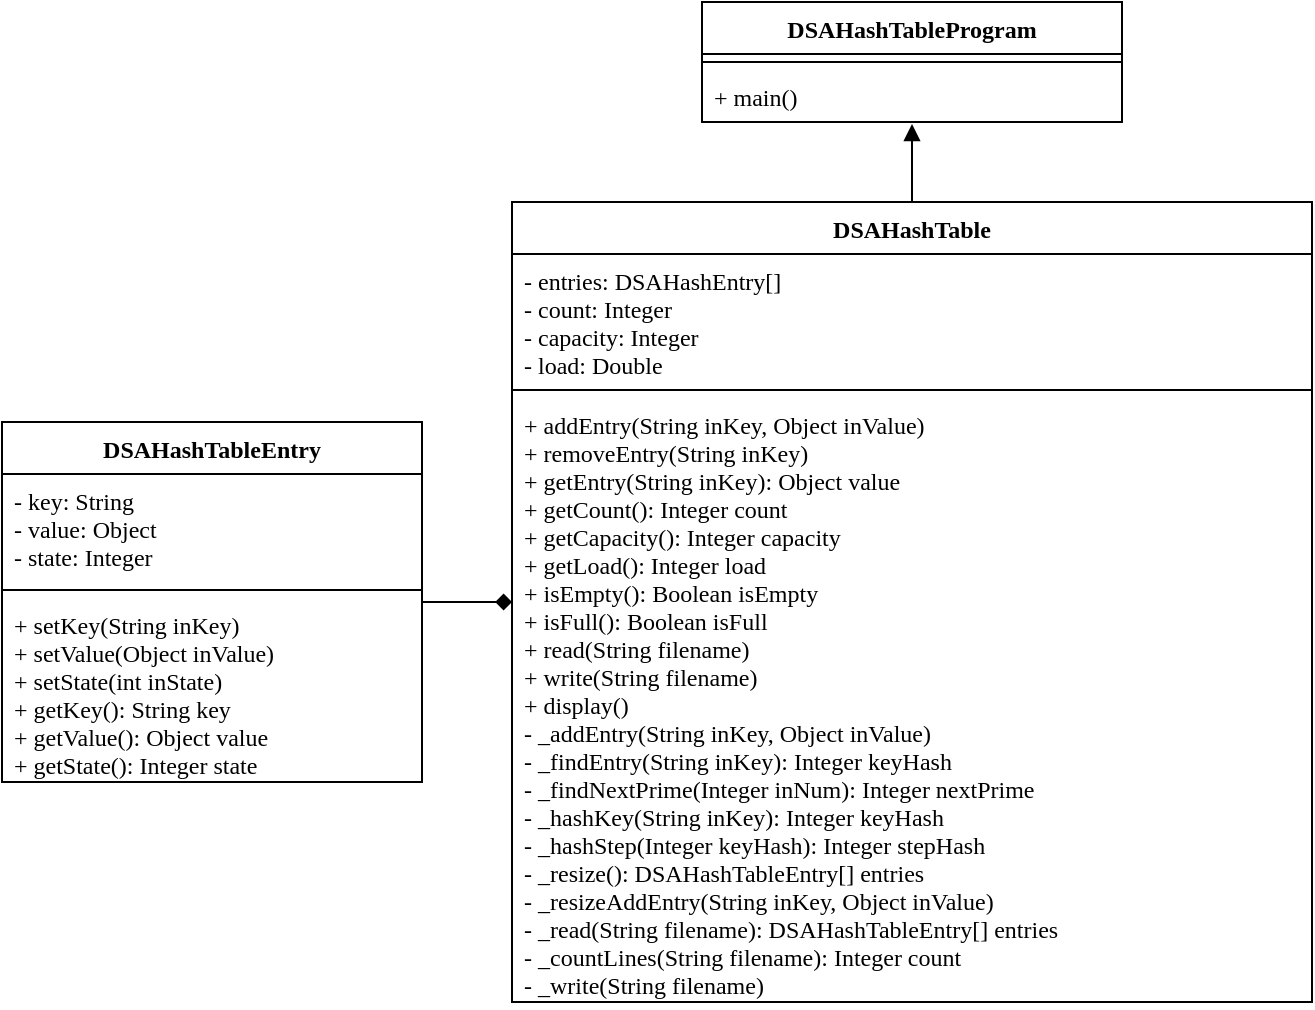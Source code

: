 <mxfile version="13.7.3" type="device"><diagram id="Ptf1XDcUshAJHyFpFtnE" name="Page-1"><mxGraphModel dx="1310" dy="1042" grid="1" gridSize="10" guides="1" tooltips="1" connect="1" arrows="1" fold="1" page="1" pageScale="1" pageWidth="800" pageHeight="800" math="0" shadow="0"><root><mxCell id="0"/><mxCell id="1" parent="0"/><mxCell id="ZOvoqp8BJXh1wy40Sb7h-14" style="edgeStyle=orthogonalEdgeStyle;rounded=0;orthogonalLoop=1;jettySize=auto;html=1;exitX=0.5;exitY=0;exitDx=0;exitDy=0;entryX=0.5;entryY=1.038;entryDx=0;entryDy=0;entryPerimeter=0;endArrow=block;endFill=1;fontFamily=Fira Code;" parent="1" source="ZOvoqp8BJXh1wy40Sb7h-1" target="ZOvoqp8BJXh1wy40Sb7h-13" edge="1"><mxGeometry relative="1" as="geometry"/></mxCell><mxCell id="d1zM8lc23s3PxBDKurhv-2" style="edgeStyle=orthogonalEdgeStyle;rounded=0;orthogonalLoop=1;jettySize=auto;html=1;entryX=0;entryY=0.5;entryDx=0;entryDy=0;endArrow=diamond;endFill=1;" edge="1" parent="1" source="ZOvoqp8BJXh1wy40Sb7h-5" target="ZOvoqp8BJXh1wy40Sb7h-1"><mxGeometry relative="1" as="geometry"/></mxCell><mxCell id="ZOvoqp8BJXh1wy40Sb7h-1" value="DSAHashTable" style="swimlane;fontStyle=1;align=center;verticalAlign=top;childLayout=stackLayout;horizontal=1;startSize=26;horizontalStack=0;resizeParent=1;resizeParentMax=0;resizeLast=0;collapsible=1;marginBottom=0;fontFamily=Fira Code;" parent="1" vertex="1"><mxGeometry x="328" y="250" width="400" height="400" as="geometry"/></mxCell><mxCell id="ZOvoqp8BJXh1wy40Sb7h-2" value="- entries: DSAHashEntry[]&#10;- count: Integer&#10;- capacity: Integer&#10;- load: Double" style="text;strokeColor=none;fillColor=none;align=left;verticalAlign=top;spacingLeft=4;spacingRight=4;overflow=hidden;rotatable=0;points=[[0,0.5],[1,0.5]];portConstraint=eastwest;fontFamily=Fira Code;" parent="ZOvoqp8BJXh1wy40Sb7h-1" vertex="1"><mxGeometry y="26" width="400" height="64" as="geometry"/></mxCell><mxCell id="ZOvoqp8BJXh1wy40Sb7h-3" value="" style="line;strokeWidth=1;fillColor=none;align=left;verticalAlign=middle;spacingTop=-1;spacingLeft=3;spacingRight=3;rotatable=0;labelPosition=right;points=[];portConstraint=eastwest;" parent="ZOvoqp8BJXh1wy40Sb7h-1" vertex="1"><mxGeometry y="90" width="400" height="8" as="geometry"/></mxCell><mxCell id="ZOvoqp8BJXh1wy40Sb7h-4" value="+ addEntry(String inKey, Object inValue)&#10;+ removeEntry(String inKey)&#10;+ getEntry(String inKey): Object value&#10;+ getCount(): Integer count&#10;+ getCapacity(): Integer capacity&#10;+ getLoad(): Integer load&#10;+ isEmpty(): Boolean isEmpty&#10;+ isFull(): Boolean isFull&#10;+ read(String filename)&#10;+ write(String filename)&#10;+ display()&#10;- _addEntry(String inKey, Object inValue)&#10;- _findEntry(String inKey): Integer keyHash&#10;- _findNextPrime(Integer inNum): Integer nextPrime&#10;- _hashKey(String inKey): Integer keyHash&#10;- _hashStep(Integer keyHash): Integer stepHash&#10;- _resize(): DSAHashTableEntry[] entries&#10;- _resizeAddEntry(String inKey, Object inValue)&#10;- _read(String filename): DSAHashTableEntry[] entries&#10;- _countLines(String filename): Integer count&#10;- _write(String filename)&#10;&#10;&#10;" style="text;strokeColor=none;fillColor=none;align=left;verticalAlign=top;spacingLeft=4;spacingRight=4;overflow=hidden;rotatable=0;points=[[0,0.5],[1,0.5]];portConstraint=eastwest;fontFamily=Fira Code;" parent="ZOvoqp8BJXh1wy40Sb7h-1" vertex="1"><mxGeometry y="98" width="400" height="302" as="geometry"/></mxCell><mxCell id="ZOvoqp8BJXh1wy40Sb7h-10" value="DSAHashTableProgram" style="swimlane;fontStyle=1;align=center;verticalAlign=top;childLayout=stackLayout;horizontal=1;startSize=26;horizontalStack=0;resizeParent=1;resizeParentMax=0;resizeLast=0;collapsible=1;marginBottom=0;fontFamily=Fira Code;" parent="1" vertex="1"><mxGeometry x="423" y="150" width="210" height="60" as="geometry"/></mxCell><mxCell id="ZOvoqp8BJXh1wy40Sb7h-12" value="" style="line;strokeWidth=1;fillColor=none;align=left;verticalAlign=middle;spacingTop=-1;spacingLeft=3;spacingRight=3;rotatable=0;labelPosition=right;points=[];portConstraint=eastwest;" parent="ZOvoqp8BJXh1wy40Sb7h-10" vertex="1"><mxGeometry y="26" width="210" height="8" as="geometry"/></mxCell><mxCell id="ZOvoqp8BJXh1wy40Sb7h-13" value="+ main()" style="text;strokeColor=none;fillColor=none;align=left;verticalAlign=top;spacingLeft=4;spacingRight=4;overflow=hidden;rotatable=0;points=[[0,0.5],[1,0.5]];portConstraint=eastwest;fontFamily=Fira Code;" parent="ZOvoqp8BJXh1wy40Sb7h-10" vertex="1"><mxGeometry y="34" width="210" height="26" as="geometry"/></mxCell><mxCell id="ZOvoqp8BJXh1wy40Sb7h-5" value="DSAHashTableEntry" style="swimlane;fontStyle=1;align=center;verticalAlign=top;childLayout=stackLayout;horizontal=1;startSize=26;horizontalStack=0;resizeParent=1;resizeParentMax=0;resizeLast=0;collapsible=1;marginBottom=0;fontFamily=Fira Code;" parent="1" vertex="1"><mxGeometry x="73" y="360" width="210" height="180" as="geometry"/></mxCell><mxCell id="ZOvoqp8BJXh1wy40Sb7h-6" value="- key: String&#10;- value: Object&#10;- state: Integer" style="text;strokeColor=none;fillColor=none;align=left;verticalAlign=top;spacingLeft=4;spacingRight=4;overflow=hidden;rotatable=0;points=[[0,0.5],[1,0.5]];portConstraint=eastwest;fontFamily=Fira Code;" parent="ZOvoqp8BJXh1wy40Sb7h-5" vertex="1"><mxGeometry y="26" width="210" height="54" as="geometry"/></mxCell><mxCell id="ZOvoqp8BJXh1wy40Sb7h-7" value="" style="line;strokeWidth=1;fillColor=none;align=left;verticalAlign=middle;spacingTop=-1;spacingLeft=3;spacingRight=3;rotatable=0;labelPosition=right;points=[];portConstraint=eastwest;" parent="ZOvoqp8BJXh1wy40Sb7h-5" vertex="1"><mxGeometry y="80" width="210" height="8" as="geometry"/></mxCell><mxCell id="ZOvoqp8BJXh1wy40Sb7h-8" value="+ setKey(String inKey)&#10;+ setValue(Object inValue)&#10;+ setState(int inState)&#10;+ getKey(): String key&#10;+ getValue(): Object value&#10;+ getState(): Integer state&#10;" style="text;strokeColor=none;fillColor=none;align=left;verticalAlign=top;spacingLeft=4;spacingRight=4;overflow=hidden;rotatable=0;points=[[0,0.5],[1,0.5]];portConstraint=eastwest;fontFamily=Fira Code;" parent="ZOvoqp8BJXh1wy40Sb7h-5" vertex="1"><mxGeometry y="88" width="210" height="92" as="geometry"/></mxCell></root></mxGraphModel></diagram></mxfile>
